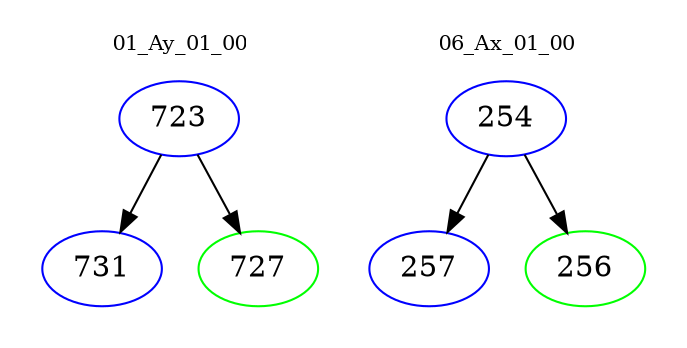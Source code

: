 digraph{
subgraph cluster_0 {
color = white
label = "01_Ay_01_00";
fontsize=10;
T0_723 [label="723", color="blue"]
T0_723 -> T0_731 [color="black"]
T0_731 [label="731", color="blue"]
T0_723 -> T0_727 [color="black"]
T0_727 [label="727", color="green"]
}
subgraph cluster_1 {
color = white
label = "06_Ax_01_00";
fontsize=10;
T1_254 [label="254", color="blue"]
T1_254 -> T1_257 [color="black"]
T1_257 [label="257", color="blue"]
T1_254 -> T1_256 [color="black"]
T1_256 [label="256", color="green"]
}
}
